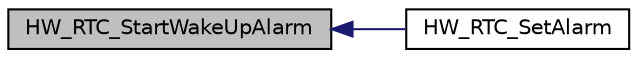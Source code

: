 digraph "HW_RTC_StartWakeUpAlarm"
{
  edge [fontname="Helvetica",fontsize="10",labelfontname="Helvetica",labelfontsize="10"];
  node [fontname="Helvetica",fontsize="10",shape=record];
  rankdir="LR";
  Node80 [label="HW_RTC_StartWakeUpAlarm",height=0.2,width=0.4,color="black", fillcolor="grey75", style="filled", fontcolor="black"];
  Node80 -> Node81 [dir="back",color="midnightblue",fontsize="10",style="solid"];
  Node81 [label="HW_RTC_SetAlarm",height=0.2,width=0.4,color="black", fillcolor="white", style="filled",URL="$hw__rtc_8c.html#a09cec56d54c13de658fafdd003390771",tooltip="Set the alarm "];
}
